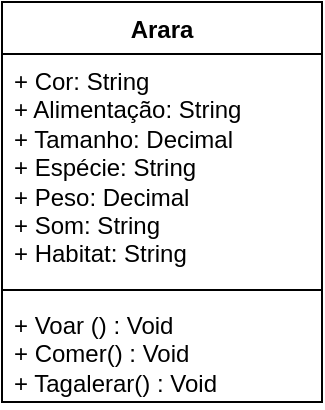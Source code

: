 <mxfile version="21.6.9" type="device">
  <diagram name="Página-1" id="-a1xgZL5C2JE3LgCi2qe">
    <mxGraphModel dx="910" dy="506" grid="1" gridSize="10" guides="1" tooltips="1" connect="1" arrows="1" fold="1" page="1" pageScale="1" pageWidth="827" pageHeight="1169" math="0" shadow="0">
      <root>
        <mxCell id="0" />
        <mxCell id="1" parent="0" />
        <mxCell id="l1Ej3WbouNbwmUNdUz97-1" value="Arara" style="swimlane;fontStyle=1;align=center;verticalAlign=top;childLayout=stackLayout;horizontal=1;startSize=26;horizontalStack=0;resizeParent=1;resizeParentMax=0;resizeLast=0;collapsible=1;marginBottom=0;whiteSpace=wrap;html=1;" vertex="1" parent="1">
          <mxGeometry x="220" y="110" width="160" height="200" as="geometry" />
        </mxCell>
        <mxCell id="l1Ej3WbouNbwmUNdUz97-2" value="+ Cor: String&lt;br&gt;+ Alimentação: String&lt;br&gt;+ Tamanho: Decimal&lt;br&gt;+ Espécie: String&lt;br&gt;+ Peso: Decimal&lt;br&gt;+ Som: String&lt;br&gt;+ Habitat: String" style="text;strokeColor=none;fillColor=none;align=left;verticalAlign=top;spacingLeft=4;spacingRight=4;overflow=hidden;rotatable=0;points=[[0,0.5],[1,0.5]];portConstraint=eastwest;whiteSpace=wrap;html=1;" vertex="1" parent="l1Ej3WbouNbwmUNdUz97-1">
          <mxGeometry y="26" width="160" height="114" as="geometry" />
        </mxCell>
        <mxCell id="l1Ej3WbouNbwmUNdUz97-3" value="" style="line;strokeWidth=1;fillColor=none;align=left;verticalAlign=middle;spacingTop=-1;spacingLeft=3;spacingRight=3;rotatable=0;labelPosition=right;points=[];portConstraint=eastwest;strokeColor=inherit;" vertex="1" parent="l1Ej3WbouNbwmUNdUz97-1">
          <mxGeometry y="140" width="160" height="8" as="geometry" />
        </mxCell>
        <mxCell id="l1Ej3WbouNbwmUNdUz97-4" value="+ Voar () : Void&lt;br&gt;+ Comer() : Void&lt;br&gt;+ Tagalerar() : Void" style="text;strokeColor=none;fillColor=none;align=left;verticalAlign=top;spacingLeft=4;spacingRight=4;overflow=hidden;rotatable=0;points=[[0,0.5],[1,0.5]];portConstraint=eastwest;whiteSpace=wrap;html=1;" vertex="1" parent="l1Ej3WbouNbwmUNdUz97-1">
          <mxGeometry y="148" width="160" height="52" as="geometry" />
        </mxCell>
      </root>
    </mxGraphModel>
  </diagram>
</mxfile>
